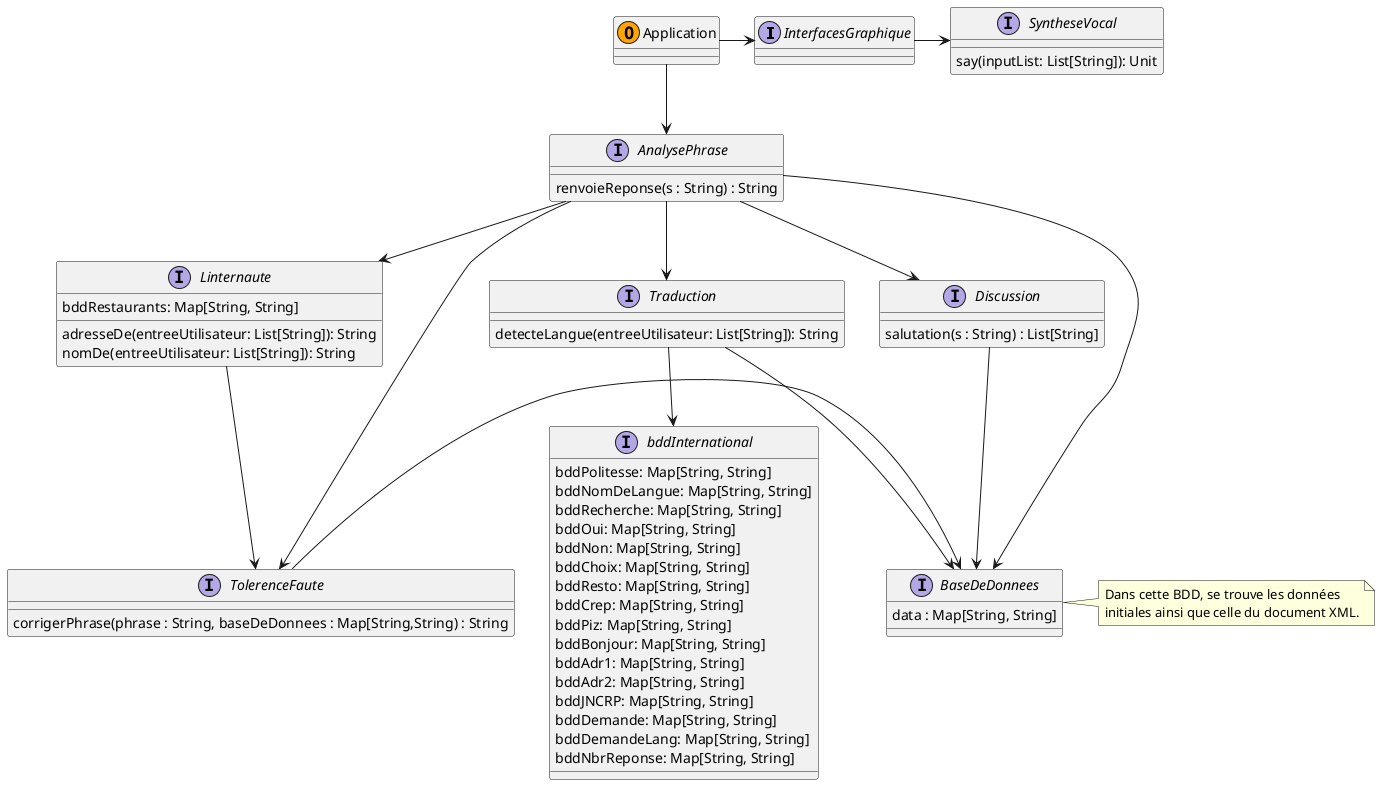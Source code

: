 /* Display with Alt-D */
@startuml GigaTchadGPT
interface InterfacesGraphique{
  
}

interface BaseDeDonnees{
  data : Map[String, String]
}

note right of BaseDeDonnees: Dans cette BDD, se trouve les données \ninitiales ainsi que celle du document XML.

interface Application{

}

interface AnalysePhrase{
        renvoieReponse(s : String) : String
}



interface TolerenceFaute{
        corrigerPhrase(phrase : String, baseDeDonnees : Map[String,String) : String
}

interface Discussion{
        salutation(s : String) : List[String]
}


interface Traduction{
        detecteLangue(entreeUtilisateur: List[String]): String
}

interface Linternaute{
        bddRestaurants: Map[String, String]
        adresseDe(entreeUtilisateur: List[String]): String
        nomDe(entreeUtilisateur: List[String]): String
}

interface SyntheseVocal{
        say(inputList: List[String]): Unit
}

interface bddInternational{
   bddPolitesse: Map[String, String]
   bddNomDeLangue: Map[String, String]
   bddRecherche: Map[String, String]
   bddOui: Map[String, String]
   bddNon: Map[String, String]
   bddChoix: Map[String, String]
   bddResto: Map[String, String]
   bddCrep: Map[String, String]
   bddPiz: Map[String, String]
   bddBonjour: Map[String, String]
   bddAdr1: Map[String, String]
   bddAdr2: Map[String, String]
   bddJNCRP: Map[String, String]
   bddDemande: Map[String, String]
   bddDemandeLang: Map[String, String]
   bddNbrReponse: Map[String, String]
}

Application --> AnalysePhrase
Application -> InterfacesGraphique
AnalysePhrase --> TolerenceFaute
AnalysePhrase --> Linternaute
Linternaute --> TolerenceFaute
AnalysePhrase --> BaseDeDonnees
AnalysePhrase --> Discussion
AnalysePhrase --> Traduction
Traduction --> bddInternational
Traduction -> BaseDeDonnees
TolerenceFaute -> BaseDeDonnees
Discussion --> BaseDeDonnees
InterfacesGraphique -> SyntheseVocal

class Application <<(O,Orange)>>
@enduml